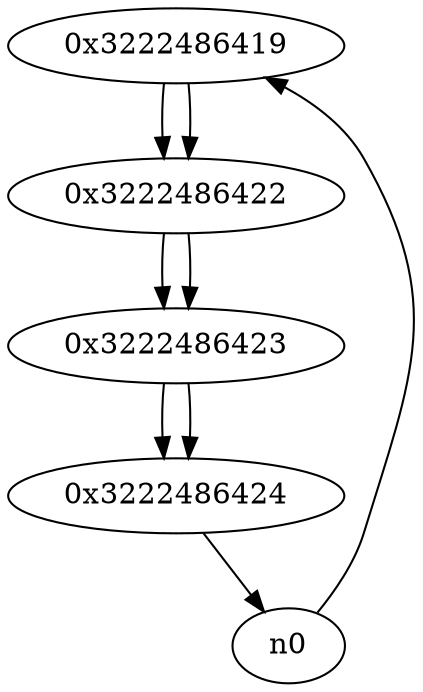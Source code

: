 digraph G{
/* nodes */
  n1 [label="0x3222486419"]
  n2 [label="0x3222486422"]
  n3 [label="0x3222486423"]
  n4 [label="0x3222486424"]
/* edges */
n1 -> n2;
n0 -> n1;
n2 -> n3;
n1 -> n2;
n3 -> n4;
n2 -> n3;
n4 -> n0;
n3 -> n4;
}
